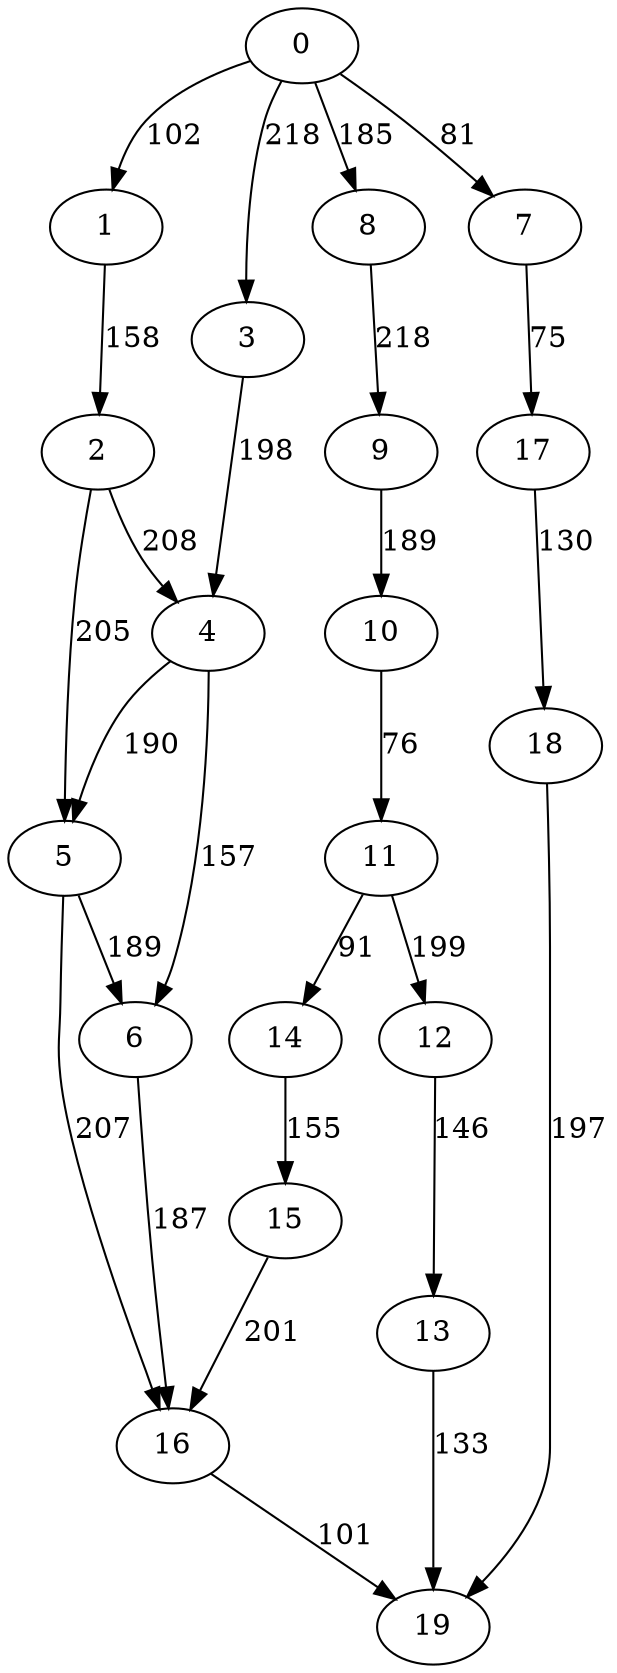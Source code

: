 digraph t10p3_0 {
0 -> 1 [ label = 102 ];
0 -> 3 [ label = 218 ];
0 -> 7 [ label = 81 ];
0 -> 8 [ label = 185 ];
1 -> 2 [ label = 158 ];
2 -> 4 [ label = 208 ];
2 -> 5 [ label = 205 ];
3 -> 4 [ label = 198 ];
4 -> 5 [ label = 190 ];
4 -> 6 [ label = 157 ];
5 -> 6 [ label = 189 ];
5 -> 16 [ label = 207 ];
6 -> 16 [ label = 187 ];
7 -> 17 [ label = 75 ];
8 -> 9 [ label = 218 ];
9 -> 10 [ label = 189 ];
10 -> 11 [ label = 76 ];
11 -> 12 [ label = 199 ];
11 -> 14 [ label = 91 ];
12 -> 13 [ label = 146 ];
13 -> 19 [ label = 133 ];
14 -> 15 [ label = 155 ];
15 -> 16 [ label = 201 ];
16 -> 19 [ label = 101 ];
17 -> 18 [ label = 130 ];
18 -> 19 [ label = 197 ];
 }

